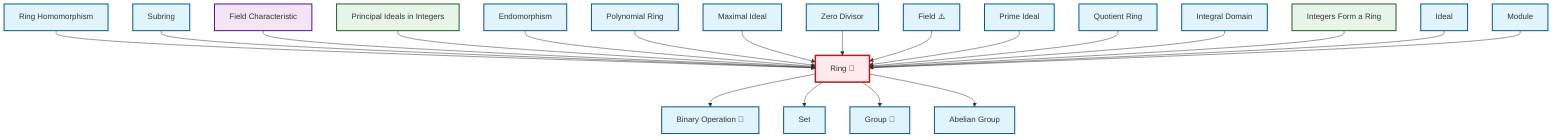 graph TD
    classDef definition fill:#e1f5fe,stroke:#01579b,stroke-width:2px
    classDef theorem fill:#f3e5f5,stroke:#4a148c,stroke-width:2px
    classDef axiom fill:#fff3e0,stroke:#e65100,stroke-width:2px
    classDef example fill:#e8f5e9,stroke:#1b5e20,stroke-width:2px
    classDef current fill:#ffebee,stroke:#b71c1c,stroke-width:3px
    def-endomorphism["Endomorphism"]:::definition
    def-group["Group 📝"]:::definition
    def-prime-ideal["Prime Ideal"]:::definition
    def-ideal["Ideal"]:::definition
    def-set["Set"]:::definition
    ex-integers-ring["Integers Form a Ring"]:::example
    def-ring-homomorphism["Ring Homomorphism"]:::definition
    def-integral-domain["Integral Domain"]:::definition
    def-polynomial-ring["Polynomial Ring"]:::definition
    def-module["Module"]:::definition
    def-abelian-group["Abelian Group"]:::definition
    thm-field-characteristic["Field Characteristic"]:::theorem
    def-binary-operation["Binary Operation 📝"]:::definition
    def-ring["Ring 📝"]:::definition
    def-field["Field ⚠️"]:::definition
    def-maximal-ideal["Maximal Ideal"]:::definition
    ex-principal-ideal["Principal Ideals in Integers"]:::example
    def-subring["Subring"]:::definition
    def-quotient-ring["Quotient Ring"]:::definition
    def-zero-divisor["Zero Divisor"]:::definition
    def-ring-homomorphism --> def-ring
    def-subring --> def-ring
    thm-field-characteristic --> def-ring
    ex-principal-ideal --> def-ring
    def-endomorphism --> def-ring
    def-polynomial-ring --> def-ring
    def-ring --> def-binary-operation
    def-maximal-ideal --> def-ring
    def-ring --> def-set
    def-zero-divisor --> def-ring
    def-field --> def-ring
    def-prime-ideal --> def-ring
    def-quotient-ring --> def-ring
    def-integral-domain --> def-ring
    def-ring --> def-group
    ex-integers-ring --> def-ring
    def-ideal --> def-ring
    def-ring --> def-abelian-group
    def-module --> def-ring
    class def-ring current
